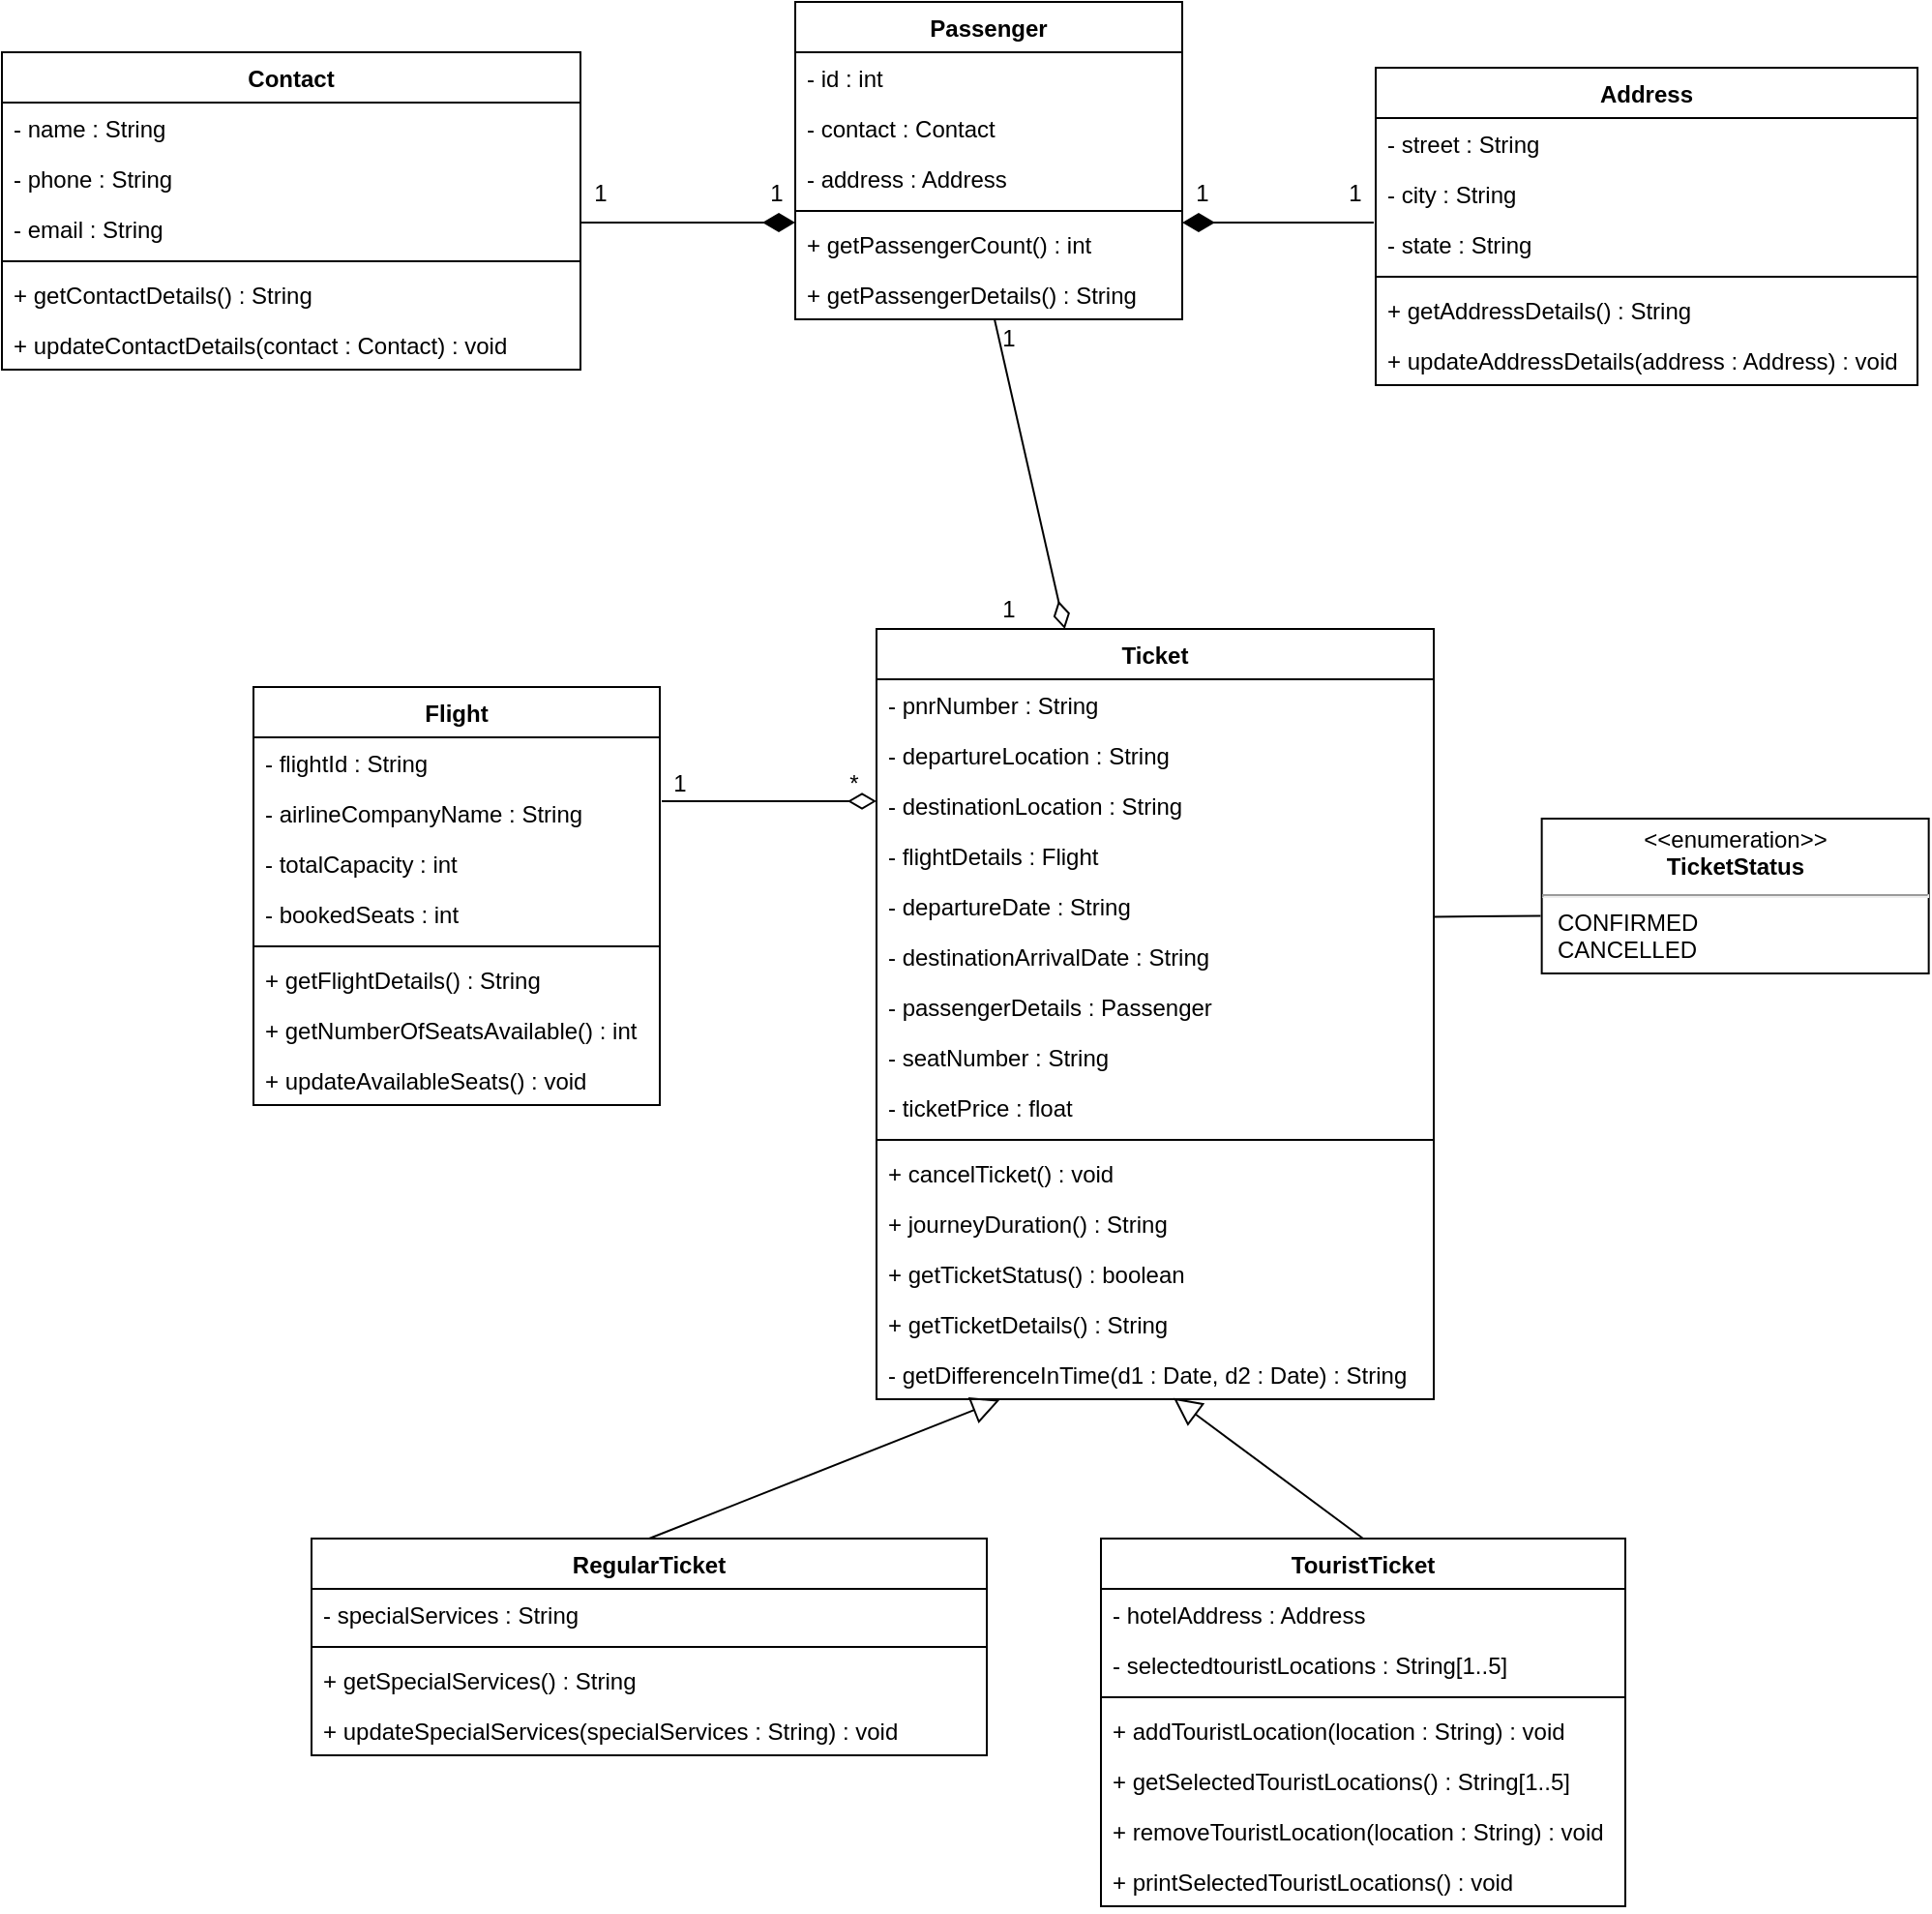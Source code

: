 <mxfile version="14.4.3" type="device"><diagram id="C5RBs43oDa-KdzZeNtuy" name="Page-1"><mxGraphModel dx="3355" dy="1184" grid="1" gridSize="10" guides="1" tooltips="1" connect="1" arrows="1" fold="1" page="1" pageScale="1" pageWidth="827" pageHeight="1169" math="0" shadow="0"><root><mxCell id="WIyWlLk6GJQsqaUBKTNV-0"/><mxCell id="WIyWlLk6GJQsqaUBKTNV-1" parent="WIyWlLk6GJQsqaUBKTNV-0"/><mxCell id="EH7bxR5CtS2Nn_qF__IM-0" value="" style="endArrow=none;html=1;endSize=12;startArrow=diamondThin;startSize=14;startFill=1;edgeStyle=orthogonalEdgeStyle;align=left;verticalAlign=bottom;endFill=0;" edge="1" parent="WIyWlLk6GJQsqaUBKTNV-1"><mxGeometry x="-1" y="3" relative="1" as="geometry"><mxPoint x="320" y="120" as="sourcePoint"/><mxPoint x="209" y="120" as="targetPoint"/></mxGeometry></mxCell><mxCell id="EH7bxR5CtS2Nn_qF__IM-1" value="" style="endArrow=none;html=1;endSize=12;startArrow=diamondThin;startSize=14;startFill=1;edgeStyle=orthogonalEdgeStyle;align=left;verticalAlign=bottom;endFill=0;" edge="1" parent="WIyWlLk6GJQsqaUBKTNV-1"><mxGeometry x="-0.833" y="20" relative="1" as="geometry"><mxPoint x="520" y="120" as="sourcePoint"/><mxPoint x="619" y="120" as="targetPoint"/><mxPoint as="offset"/></mxGeometry></mxCell><mxCell id="EH7bxR5CtS2Nn_qF__IM-2" value="1" style="text;html=1;align=center;verticalAlign=middle;resizable=0;points=[];autosize=1;" vertex="1" parent="WIyWlLk6GJQsqaUBKTNV-1"><mxGeometry x="209" y="95" width="20" height="20" as="geometry"/></mxCell><mxCell id="EH7bxR5CtS2Nn_qF__IM-3" value="1" style="text;html=1;align=center;verticalAlign=middle;resizable=0;points=[];autosize=1;" vertex="1" parent="WIyWlLk6GJQsqaUBKTNV-1"><mxGeometry x="300" y="95" width="20" height="20" as="geometry"/></mxCell><mxCell id="EH7bxR5CtS2Nn_qF__IM-4" value="1" style="text;html=1;align=center;verticalAlign=middle;resizable=0;points=[];autosize=1;" vertex="1" parent="WIyWlLk6GJQsqaUBKTNV-1"><mxGeometry x="520" y="95" width="20" height="20" as="geometry"/></mxCell><mxCell id="EH7bxR5CtS2Nn_qF__IM-5" value="1" style="text;html=1;align=center;verticalAlign=middle;resizable=0;points=[];autosize=1;" vertex="1" parent="WIyWlLk6GJQsqaUBKTNV-1"><mxGeometry x="599" y="95" width="20" height="20" as="geometry"/></mxCell><mxCell id="EH7bxR5CtS2Nn_qF__IM-6" value="Ticket" style="swimlane;fontStyle=1;align=center;verticalAlign=top;childLayout=stackLayout;horizontal=1;startSize=26;horizontalStack=0;resizeParent=1;resizeParentMax=0;resizeLast=0;collapsible=1;marginBottom=0;" vertex="1" parent="WIyWlLk6GJQsqaUBKTNV-1"><mxGeometry x="362" y="330" width="288" height="398" as="geometry"/></mxCell><mxCell id="EH7bxR5CtS2Nn_qF__IM-7" value="- pnrNumber : String" style="text;strokeColor=none;fillColor=none;align=left;verticalAlign=top;spacingLeft=4;spacingRight=4;overflow=hidden;rotatable=0;points=[[0,0.5],[1,0.5]];portConstraint=eastwest;" vertex="1" parent="EH7bxR5CtS2Nn_qF__IM-6"><mxGeometry y="26" width="288" height="26" as="geometry"/></mxCell><mxCell id="EH7bxR5CtS2Nn_qF__IM-8" value="- departureLocation : String" style="text;strokeColor=none;fillColor=none;align=left;verticalAlign=top;spacingLeft=4;spacingRight=4;overflow=hidden;rotatable=0;points=[[0,0.5],[1,0.5]];portConstraint=eastwest;" vertex="1" parent="EH7bxR5CtS2Nn_qF__IM-6"><mxGeometry y="52" width="288" height="26" as="geometry"/></mxCell><mxCell id="EH7bxR5CtS2Nn_qF__IM-9" value="- destinationLocation : String" style="text;strokeColor=none;fillColor=none;align=left;verticalAlign=top;spacingLeft=4;spacingRight=4;overflow=hidden;rotatable=0;points=[[0,0.5],[1,0.5]];portConstraint=eastwest;" vertex="1" parent="EH7bxR5CtS2Nn_qF__IM-6"><mxGeometry y="78" width="288" height="26" as="geometry"/></mxCell><mxCell id="EH7bxR5CtS2Nn_qF__IM-10" value="- flightDetails : Flight" style="text;strokeColor=none;fillColor=none;align=left;verticalAlign=top;spacingLeft=4;spacingRight=4;overflow=hidden;rotatable=0;points=[[0,0.5],[1,0.5]];portConstraint=eastwest;" vertex="1" parent="EH7bxR5CtS2Nn_qF__IM-6"><mxGeometry y="104" width="288" height="26" as="geometry"/></mxCell><mxCell id="EH7bxR5CtS2Nn_qF__IM-11" value="- departureDate : String" style="text;strokeColor=none;fillColor=none;align=left;verticalAlign=top;spacingLeft=4;spacingRight=4;overflow=hidden;rotatable=0;points=[[0,0.5],[1,0.5]];portConstraint=eastwest;" vertex="1" parent="EH7bxR5CtS2Nn_qF__IM-6"><mxGeometry y="130" width="288" height="26" as="geometry"/></mxCell><mxCell id="EH7bxR5CtS2Nn_qF__IM-12" value="- destinationArrivalDate : String" style="text;strokeColor=none;fillColor=none;align=left;verticalAlign=top;spacingLeft=4;spacingRight=4;overflow=hidden;rotatable=0;points=[[0,0.5],[1,0.5]];portConstraint=eastwest;" vertex="1" parent="EH7bxR5CtS2Nn_qF__IM-6"><mxGeometry y="156" width="288" height="26" as="geometry"/></mxCell><mxCell id="EH7bxR5CtS2Nn_qF__IM-13" value="- passengerDetails : Passenger" style="text;strokeColor=none;fillColor=none;align=left;verticalAlign=top;spacingLeft=4;spacingRight=4;overflow=hidden;rotatable=0;points=[[0,0.5],[1,0.5]];portConstraint=eastwest;" vertex="1" parent="EH7bxR5CtS2Nn_qF__IM-6"><mxGeometry y="182" width="288" height="26" as="geometry"/></mxCell><mxCell id="EH7bxR5CtS2Nn_qF__IM-14" value="- seatNumber : String" style="text;strokeColor=none;fillColor=none;align=left;verticalAlign=top;spacingLeft=4;spacingRight=4;overflow=hidden;rotatable=0;points=[[0,0.5],[1,0.5]];portConstraint=eastwest;" vertex="1" parent="EH7bxR5CtS2Nn_qF__IM-6"><mxGeometry y="208" width="288" height="26" as="geometry"/></mxCell><mxCell id="EH7bxR5CtS2Nn_qF__IM-15" value="- ticketPrice : float" style="text;strokeColor=none;fillColor=none;align=left;verticalAlign=top;spacingLeft=4;spacingRight=4;overflow=hidden;rotatable=0;points=[[0,0.5],[1,0.5]];portConstraint=eastwest;" vertex="1" parent="EH7bxR5CtS2Nn_qF__IM-6"><mxGeometry y="234" width="288" height="26" as="geometry"/></mxCell><mxCell id="EH7bxR5CtS2Nn_qF__IM-16" value="" style="line;strokeWidth=1;fillColor=none;align=left;verticalAlign=middle;spacingTop=-1;spacingLeft=3;spacingRight=3;rotatable=0;labelPosition=right;points=[];portConstraint=eastwest;" vertex="1" parent="EH7bxR5CtS2Nn_qF__IM-6"><mxGeometry y="260" width="288" height="8" as="geometry"/></mxCell><mxCell id="EH7bxR5CtS2Nn_qF__IM-17" value="+ cancelTicket() : void" style="text;strokeColor=none;fillColor=none;align=left;verticalAlign=top;spacingLeft=4;spacingRight=4;overflow=hidden;rotatable=0;points=[[0,0.5],[1,0.5]];portConstraint=eastwest;" vertex="1" parent="EH7bxR5CtS2Nn_qF__IM-6"><mxGeometry y="268" width="288" height="26" as="geometry"/></mxCell><mxCell id="EH7bxR5CtS2Nn_qF__IM-18" value="+ journeyDuration() : String" style="text;strokeColor=none;fillColor=none;align=left;verticalAlign=top;spacingLeft=4;spacingRight=4;overflow=hidden;rotatable=0;points=[[0,0.5],[1,0.5]];portConstraint=eastwest;" vertex="1" parent="EH7bxR5CtS2Nn_qF__IM-6"><mxGeometry y="294" width="288" height="26" as="geometry"/></mxCell><mxCell id="EH7bxR5CtS2Nn_qF__IM-19" value="+ getTicketStatus() : boolean" style="text;strokeColor=none;fillColor=none;align=left;verticalAlign=top;spacingLeft=4;spacingRight=4;overflow=hidden;rotatable=0;points=[[0,0.5],[1,0.5]];portConstraint=eastwest;" vertex="1" parent="EH7bxR5CtS2Nn_qF__IM-6"><mxGeometry y="320" width="288" height="26" as="geometry"/></mxCell><mxCell id="EH7bxR5CtS2Nn_qF__IM-20" value="+ getTicketDetails() : String" style="text;strokeColor=none;fillColor=none;align=left;verticalAlign=top;spacingLeft=4;spacingRight=4;overflow=hidden;rotatable=0;points=[[0,0.5],[1,0.5]];portConstraint=eastwest;" vertex="1" parent="EH7bxR5CtS2Nn_qF__IM-6"><mxGeometry y="346" width="288" height="26" as="geometry"/></mxCell><mxCell id="EH7bxR5CtS2Nn_qF__IM-21" value="- getDifferenceInTime(d1 : Date, d2 : Date) : String " style="text;strokeColor=none;fillColor=none;align=left;verticalAlign=top;spacingLeft=4;spacingRight=4;overflow=hidden;rotatable=0;points=[[0,0.5],[1,0.5]];portConstraint=eastwest;" vertex="1" parent="EH7bxR5CtS2Nn_qF__IM-6"><mxGeometry y="372" width="288" height="26" as="geometry"/></mxCell><mxCell id="EH7bxR5CtS2Nn_qF__IM-22" value="RegularTicket" style="swimlane;fontStyle=1;align=center;verticalAlign=top;childLayout=stackLayout;horizontal=1;startSize=26;horizontalStack=0;resizeParent=1;resizeParentMax=0;resizeLast=0;collapsible=1;marginBottom=0;" vertex="1" parent="WIyWlLk6GJQsqaUBKTNV-1"><mxGeometry x="70" y="800" width="349" height="112" as="geometry"/></mxCell><mxCell id="EH7bxR5CtS2Nn_qF__IM-23" value="- specialServices : String" style="text;strokeColor=none;fillColor=none;align=left;verticalAlign=top;spacingLeft=4;spacingRight=4;overflow=hidden;rotatable=0;points=[[0,0.5],[1,0.5]];portConstraint=eastwest;" vertex="1" parent="EH7bxR5CtS2Nn_qF__IM-22"><mxGeometry y="26" width="349" height="26" as="geometry"/></mxCell><mxCell id="EH7bxR5CtS2Nn_qF__IM-24" value="" style="line;strokeWidth=1;fillColor=none;align=left;verticalAlign=middle;spacingTop=-1;spacingLeft=3;spacingRight=3;rotatable=0;labelPosition=right;points=[];portConstraint=eastwest;" vertex="1" parent="EH7bxR5CtS2Nn_qF__IM-22"><mxGeometry y="52" width="349" height="8" as="geometry"/></mxCell><mxCell id="EH7bxR5CtS2Nn_qF__IM-25" value="+ getSpecialServices() : String" style="text;strokeColor=none;fillColor=none;align=left;verticalAlign=top;spacingLeft=4;spacingRight=4;overflow=hidden;rotatable=0;points=[[0,0.5],[1,0.5]];portConstraint=eastwest;" vertex="1" parent="EH7bxR5CtS2Nn_qF__IM-22"><mxGeometry y="60" width="349" height="26" as="geometry"/></mxCell><mxCell id="EH7bxR5CtS2Nn_qF__IM-26" value="+ updateSpecialServices(specialServices : String) : void" style="text;strokeColor=none;fillColor=none;align=left;verticalAlign=top;spacingLeft=4;spacingRight=4;overflow=hidden;rotatable=0;points=[[0,0.5],[1,0.5]];portConstraint=eastwest;" vertex="1" parent="EH7bxR5CtS2Nn_qF__IM-22"><mxGeometry y="86" width="349" height="26" as="geometry"/></mxCell><mxCell id="EH7bxR5CtS2Nn_qF__IM-27" value="TouristTicket" style="swimlane;fontStyle=1;align=center;verticalAlign=top;childLayout=stackLayout;horizontal=1;startSize=26;horizontalStack=0;resizeParent=1;resizeParentMax=0;resizeLast=0;collapsible=1;marginBottom=0;" vertex="1" parent="WIyWlLk6GJQsqaUBKTNV-1"><mxGeometry x="478" y="800" width="271" height="190" as="geometry"/></mxCell><mxCell id="EH7bxR5CtS2Nn_qF__IM-28" value="- hotelAddress : Address" style="text;strokeColor=none;fillColor=none;align=left;verticalAlign=top;spacingLeft=4;spacingRight=4;overflow=hidden;rotatable=0;points=[[0,0.5],[1,0.5]];portConstraint=eastwest;" vertex="1" parent="EH7bxR5CtS2Nn_qF__IM-27"><mxGeometry y="26" width="271" height="26" as="geometry"/></mxCell><mxCell id="EH7bxR5CtS2Nn_qF__IM-29" value="- selectedtouristLocations : String[1..5]" style="text;strokeColor=none;fillColor=none;align=left;verticalAlign=top;spacingLeft=4;spacingRight=4;overflow=hidden;rotatable=0;points=[[0,0.5],[1,0.5]];portConstraint=eastwest;" vertex="1" parent="EH7bxR5CtS2Nn_qF__IM-27"><mxGeometry y="52" width="271" height="26" as="geometry"/></mxCell><mxCell id="EH7bxR5CtS2Nn_qF__IM-30" value="" style="line;strokeWidth=1;fillColor=none;align=left;verticalAlign=middle;spacingTop=-1;spacingLeft=3;spacingRight=3;rotatable=0;labelPosition=right;points=[];portConstraint=eastwest;" vertex="1" parent="EH7bxR5CtS2Nn_qF__IM-27"><mxGeometry y="78" width="271" height="8" as="geometry"/></mxCell><mxCell id="EH7bxR5CtS2Nn_qF__IM-31" value="+ addTouristLocation(location : String) : void" style="text;strokeColor=none;fillColor=none;align=left;verticalAlign=top;spacingLeft=4;spacingRight=4;overflow=hidden;rotatable=0;points=[[0,0.5],[1,0.5]];portConstraint=eastwest;" vertex="1" parent="EH7bxR5CtS2Nn_qF__IM-27"><mxGeometry y="86" width="271" height="26" as="geometry"/></mxCell><mxCell id="EH7bxR5CtS2Nn_qF__IM-32" value="+ getSelectedTouristLocations() : String[1..5]" style="text;strokeColor=none;fillColor=none;align=left;verticalAlign=top;spacingLeft=4;spacingRight=4;overflow=hidden;rotatable=0;points=[[0,0.5],[1,0.5]];portConstraint=eastwest;" vertex="1" parent="EH7bxR5CtS2Nn_qF__IM-27"><mxGeometry y="112" width="271" height="26" as="geometry"/></mxCell><mxCell id="EH7bxR5CtS2Nn_qF__IM-33" value="+ removeTouristLocation(location : String) : void" style="text;strokeColor=none;fillColor=none;align=left;verticalAlign=top;spacingLeft=4;spacingRight=4;overflow=hidden;rotatable=0;points=[[0,0.5],[1,0.5]];portConstraint=eastwest;" vertex="1" parent="EH7bxR5CtS2Nn_qF__IM-27"><mxGeometry y="138" width="271" height="26" as="geometry"/></mxCell><mxCell id="EH7bxR5CtS2Nn_qF__IM-34" value="+ printSelectedTouristLocations() : void" style="text;strokeColor=none;fillColor=none;align=left;verticalAlign=top;spacingLeft=4;spacingRight=4;overflow=hidden;rotatable=0;points=[[0,0.5],[1,0.5]];portConstraint=eastwest;" vertex="1" parent="EH7bxR5CtS2Nn_qF__IM-27"><mxGeometry y="164" width="271" height="26" as="geometry"/></mxCell><mxCell id="EH7bxR5CtS2Nn_qF__IM-35" value="Flight" style="swimlane;fontStyle=1;align=center;verticalAlign=top;childLayout=stackLayout;horizontal=1;startSize=26;horizontalStack=0;resizeParent=1;resizeParentMax=0;resizeLast=0;collapsible=1;marginBottom=0;" vertex="1" parent="WIyWlLk6GJQsqaUBKTNV-1"><mxGeometry x="40" y="360" width="210" height="216" as="geometry"/></mxCell><mxCell id="EH7bxR5CtS2Nn_qF__IM-36" value="- flightId : String" style="text;strokeColor=none;fillColor=none;align=left;verticalAlign=top;spacingLeft=4;spacingRight=4;overflow=hidden;rotatable=0;points=[[0,0.5],[1,0.5]];portConstraint=eastwest;" vertex="1" parent="EH7bxR5CtS2Nn_qF__IM-35"><mxGeometry y="26" width="210" height="26" as="geometry"/></mxCell><mxCell id="EH7bxR5CtS2Nn_qF__IM-37" value="- airlineCompanyName : String" style="text;strokeColor=none;fillColor=none;align=left;verticalAlign=top;spacingLeft=4;spacingRight=4;overflow=hidden;rotatable=0;points=[[0,0.5],[1,0.5]];portConstraint=eastwest;" vertex="1" parent="EH7bxR5CtS2Nn_qF__IM-35"><mxGeometry y="52" width="210" height="26" as="geometry"/></mxCell><mxCell id="EH7bxR5CtS2Nn_qF__IM-38" value="- totalCapacity : int" style="text;strokeColor=none;fillColor=none;align=left;verticalAlign=top;spacingLeft=4;spacingRight=4;overflow=hidden;rotatable=0;points=[[0,0.5],[1,0.5]];portConstraint=eastwest;" vertex="1" parent="EH7bxR5CtS2Nn_qF__IM-35"><mxGeometry y="78" width="210" height="26" as="geometry"/></mxCell><mxCell id="EH7bxR5CtS2Nn_qF__IM-39" value="- bookedSeats : int" style="text;strokeColor=none;fillColor=none;align=left;verticalAlign=top;spacingLeft=4;spacingRight=4;overflow=hidden;rotatable=0;points=[[0,0.5],[1,0.5]];portConstraint=eastwest;" vertex="1" parent="EH7bxR5CtS2Nn_qF__IM-35"><mxGeometry y="104" width="210" height="26" as="geometry"/></mxCell><mxCell id="EH7bxR5CtS2Nn_qF__IM-40" value="" style="line;strokeWidth=1;fillColor=none;align=left;verticalAlign=middle;spacingTop=-1;spacingLeft=3;spacingRight=3;rotatable=0;labelPosition=right;points=[];portConstraint=eastwest;" vertex="1" parent="EH7bxR5CtS2Nn_qF__IM-35"><mxGeometry y="130" width="210" height="8" as="geometry"/></mxCell><mxCell id="EH7bxR5CtS2Nn_qF__IM-41" value="+ getFlightDetails() : String" style="text;strokeColor=none;fillColor=none;align=left;verticalAlign=top;spacingLeft=4;spacingRight=4;overflow=hidden;rotatable=0;points=[[0,0.5],[1,0.5]];portConstraint=eastwest;" vertex="1" parent="EH7bxR5CtS2Nn_qF__IM-35"><mxGeometry y="138" width="210" height="26" as="geometry"/></mxCell><mxCell id="EH7bxR5CtS2Nn_qF__IM-42" value="+ getNumberOfSeatsAvailable() : int" style="text;strokeColor=none;fillColor=none;align=left;verticalAlign=top;spacingLeft=4;spacingRight=4;overflow=hidden;rotatable=0;points=[[0,0.5],[1,0.5]];portConstraint=eastwest;" vertex="1" parent="EH7bxR5CtS2Nn_qF__IM-35"><mxGeometry y="164" width="210" height="26" as="geometry"/></mxCell><mxCell id="EH7bxR5CtS2Nn_qF__IM-43" value="+ updateAvailableSeats() : void" style="text;strokeColor=none;fillColor=none;align=left;verticalAlign=top;spacingLeft=4;spacingRight=4;overflow=hidden;rotatable=0;points=[[0,0.5],[1,0.5]];portConstraint=eastwest;" vertex="1" parent="EH7bxR5CtS2Nn_qF__IM-35"><mxGeometry y="190" width="210" height="26" as="geometry"/></mxCell><mxCell id="EH7bxR5CtS2Nn_qF__IM-44" value="" style="endArrow=block;endFill=0;endSize=12;html=1;exitX=0.5;exitY=0;exitDx=0;exitDy=0;entryX=0.221;entryY=1.015;entryDx=0;entryDy=0;entryPerimeter=0;" edge="1" parent="WIyWlLk6GJQsqaUBKTNV-1" source="EH7bxR5CtS2Nn_qF__IM-22" target="EH7bxR5CtS2Nn_qF__IM-21"><mxGeometry width="160" relative="1" as="geometry"><mxPoint x="268" y="760" as="sourcePoint"/><mxPoint x="340" y="770" as="targetPoint"/></mxGeometry></mxCell><mxCell id="EH7bxR5CtS2Nn_qF__IM-45" value="" style="endArrow=block;endFill=0;endSize=12;html=1;exitX=0.5;exitY=0;exitDx=0;exitDy=0;entryX=0.533;entryY=0.974;entryDx=0;entryDy=0;entryPerimeter=0;" edge="1" parent="WIyWlLk6GJQsqaUBKTNV-1" source="EH7bxR5CtS2Nn_qF__IM-27" target="EH7bxR5CtS2Nn_qF__IM-21"><mxGeometry width="160" relative="1" as="geometry"><mxPoint x="334" y="810" as="sourcePoint"/><mxPoint x="540" y="770" as="targetPoint"/></mxGeometry></mxCell><mxCell id="EH7bxR5CtS2Nn_qF__IM-46" value="" style="endArrow=diamondThin;endFill=0;endSize=12;html=1;" edge="1" parent="WIyWlLk6GJQsqaUBKTNV-1"><mxGeometry width="160" relative="1" as="geometry"><mxPoint x="251" y="419" as="sourcePoint"/><mxPoint x="362.0" y="419" as="targetPoint"/></mxGeometry></mxCell><mxCell id="EH7bxR5CtS2Nn_qF__IM-47" value="" style="endArrow=diamondThin;endFill=0;endSize=12;html=1;entryX=0.338;entryY=0;entryDx=0;entryDy=0;entryPerimeter=0;" edge="1" parent="WIyWlLk6GJQsqaUBKTNV-1" target="EH7bxR5CtS2Nn_qF__IM-6"><mxGeometry width="160" relative="1" as="geometry"><mxPoint x="423" y="170" as="sourcePoint"/><mxPoint x="499.0" y="210" as="targetPoint"/></mxGeometry></mxCell><mxCell id="EH7bxR5CtS2Nn_qF__IM-48" value="1" style="text;html=1;align=center;verticalAlign=middle;resizable=0;points=[];autosize=1;" vertex="1" parent="WIyWlLk6GJQsqaUBKTNV-1"><mxGeometry x="420" y="170" width="20" height="20" as="geometry"/></mxCell><mxCell id="EH7bxR5CtS2Nn_qF__IM-49" value="1" style="text;html=1;align=center;verticalAlign=middle;resizable=0;points=[];autosize=1;" vertex="1" parent="WIyWlLk6GJQsqaUBKTNV-1"><mxGeometry x="420" y="310" width="20" height="20" as="geometry"/></mxCell><mxCell id="EH7bxR5CtS2Nn_qF__IM-50" value="1" style="text;html=1;align=center;verticalAlign=middle;resizable=0;points=[];autosize=1;" vertex="1" parent="WIyWlLk6GJQsqaUBKTNV-1"><mxGeometry x="250" y="400" width="20" height="20" as="geometry"/></mxCell><mxCell id="EH7bxR5CtS2Nn_qF__IM-51" value="*" style="text;html=1;align=center;verticalAlign=middle;resizable=0;points=[];autosize=1;" vertex="1" parent="WIyWlLk6GJQsqaUBKTNV-1"><mxGeometry x="340" y="400" width="20" height="20" as="geometry"/></mxCell><mxCell id="EH7bxR5CtS2Nn_qF__IM-52" value="Contact" style="swimlane;fontStyle=1;align=center;verticalAlign=top;childLayout=stackLayout;horizontal=1;startSize=26;horizontalStack=0;resizeParent=1;resizeParentMax=0;resizeLast=0;collapsible=1;marginBottom=0;" vertex="1" parent="WIyWlLk6GJQsqaUBKTNV-1"><mxGeometry x="-90" y="32" width="299" height="164" as="geometry"/></mxCell><mxCell id="EH7bxR5CtS2Nn_qF__IM-53" value="- name : String" style="text;strokeColor=none;fillColor=none;align=left;verticalAlign=top;spacingLeft=4;spacingRight=4;overflow=hidden;rotatable=0;points=[[0,0.5],[1,0.5]];portConstraint=eastwest;" vertex="1" parent="EH7bxR5CtS2Nn_qF__IM-52"><mxGeometry y="26" width="299" height="26" as="geometry"/></mxCell><mxCell id="EH7bxR5CtS2Nn_qF__IM-54" value="- phone : String" style="text;strokeColor=none;fillColor=none;align=left;verticalAlign=top;spacingLeft=4;spacingRight=4;overflow=hidden;rotatable=0;points=[[0,0.5],[1,0.5]];portConstraint=eastwest;" vertex="1" parent="EH7bxR5CtS2Nn_qF__IM-52"><mxGeometry y="52" width="299" height="26" as="geometry"/></mxCell><mxCell id="EH7bxR5CtS2Nn_qF__IM-55" value="- email : String" style="text;strokeColor=none;fillColor=none;align=left;verticalAlign=top;spacingLeft=4;spacingRight=4;overflow=hidden;rotatable=0;points=[[0,0.5],[1,0.5]];portConstraint=eastwest;" vertex="1" parent="EH7bxR5CtS2Nn_qF__IM-52"><mxGeometry y="78" width="299" height="26" as="geometry"/></mxCell><mxCell id="EH7bxR5CtS2Nn_qF__IM-56" value="" style="line;strokeWidth=1;fillColor=none;align=left;verticalAlign=middle;spacingTop=-1;spacingLeft=3;spacingRight=3;rotatable=0;labelPosition=right;points=[];portConstraint=eastwest;" vertex="1" parent="EH7bxR5CtS2Nn_qF__IM-52"><mxGeometry y="104" width="299" height="8" as="geometry"/></mxCell><mxCell id="EH7bxR5CtS2Nn_qF__IM-57" value="+ getContactDetails() : String" style="text;strokeColor=none;fillColor=none;align=left;verticalAlign=top;spacingLeft=4;spacingRight=4;overflow=hidden;rotatable=0;points=[[0,0.5],[1,0.5]];portConstraint=eastwest;" vertex="1" parent="EH7bxR5CtS2Nn_qF__IM-52"><mxGeometry y="112" width="299" height="26" as="geometry"/></mxCell><mxCell id="EH7bxR5CtS2Nn_qF__IM-58" value="+ updateContactDetails(contact : Contact) : void" style="text;strokeColor=none;fillColor=none;align=left;verticalAlign=top;spacingLeft=4;spacingRight=4;overflow=hidden;rotatable=0;points=[[0,0.5],[1,0.5]];portConstraint=eastwest;" vertex="1" parent="EH7bxR5CtS2Nn_qF__IM-52"><mxGeometry y="138" width="299" height="26" as="geometry"/></mxCell><mxCell id="EH7bxR5CtS2Nn_qF__IM-59" value="Address" style="swimlane;fontStyle=1;align=center;verticalAlign=top;childLayout=stackLayout;horizontal=1;startSize=26;horizontalStack=0;resizeParent=1;resizeParentMax=0;resizeLast=0;collapsible=1;marginBottom=0;" vertex="1" parent="WIyWlLk6GJQsqaUBKTNV-1"><mxGeometry x="620" y="40" width="280" height="164" as="geometry"/></mxCell><mxCell id="EH7bxR5CtS2Nn_qF__IM-60" value="- street : String" style="text;strokeColor=none;fillColor=none;align=left;verticalAlign=top;spacingLeft=4;spacingRight=4;overflow=hidden;rotatable=0;points=[[0,0.5],[1,0.5]];portConstraint=eastwest;" vertex="1" parent="EH7bxR5CtS2Nn_qF__IM-59"><mxGeometry y="26" width="280" height="26" as="geometry"/></mxCell><mxCell id="EH7bxR5CtS2Nn_qF__IM-61" value="- city : String" style="text;strokeColor=none;fillColor=none;align=left;verticalAlign=top;spacingLeft=4;spacingRight=4;overflow=hidden;rotatable=0;points=[[0,0.5],[1,0.5]];portConstraint=eastwest;" vertex="1" parent="EH7bxR5CtS2Nn_qF__IM-59"><mxGeometry y="52" width="280" height="26" as="geometry"/></mxCell><mxCell id="EH7bxR5CtS2Nn_qF__IM-62" value="- state : String" style="text;strokeColor=none;fillColor=none;align=left;verticalAlign=top;spacingLeft=4;spacingRight=4;overflow=hidden;rotatable=0;points=[[0,0.5],[1,0.5]];portConstraint=eastwest;" vertex="1" parent="EH7bxR5CtS2Nn_qF__IM-59"><mxGeometry y="78" width="280" height="26" as="geometry"/></mxCell><mxCell id="EH7bxR5CtS2Nn_qF__IM-63" value="" style="line;strokeWidth=1;fillColor=none;align=left;verticalAlign=middle;spacingTop=-1;spacingLeft=3;spacingRight=3;rotatable=0;labelPosition=right;points=[];portConstraint=eastwest;" vertex="1" parent="EH7bxR5CtS2Nn_qF__IM-59"><mxGeometry y="104" width="280" height="8" as="geometry"/></mxCell><mxCell id="EH7bxR5CtS2Nn_qF__IM-64" value="+ getAddressDetails() : String" style="text;strokeColor=none;fillColor=none;align=left;verticalAlign=top;spacingLeft=4;spacingRight=4;overflow=hidden;rotatable=0;points=[[0,0.5],[1,0.5]];portConstraint=eastwest;" vertex="1" parent="EH7bxR5CtS2Nn_qF__IM-59"><mxGeometry y="112" width="280" height="26" as="geometry"/></mxCell><mxCell id="EH7bxR5CtS2Nn_qF__IM-65" value="+ updateAddressDetails(address : Address) : void" style="text;strokeColor=none;fillColor=none;align=left;verticalAlign=top;spacingLeft=4;spacingRight=4;overflow=hidden;rotatable=0;points=[[0,0.5],[1,0.5]];portConstraint=eastwest;" vertex="1" parent="EH7bxR5CtS2Nn_qF__IM-59"><mxGeometry y="138" width="280" height="26" as="geometry"/></mxCell><mxCell id="EH7bxR5CtS2Nn_qF__IM-66" value="Passenger" style="swimlane;fontStyle=1;align=center;verticalAlign=top;childLayout=stackLayout;horizontal=1;startSize=26;horizontalStack=0;resizeParent=1;resizeParentMax=0;resizeLast=0;collapsible=1;marginBottom=0;" vertex="1" parent="WIyWlLk6GJQsqaUBKTNV-1"><mxGeometry x="320" y="6" width="200" height="164" as="geometry"/></mxCell><mxCell id="EH7bxR5CtS2Nn_qF__IM-67" value="- id : int" style="text;strokeColor=none;fillColor=none;align=left;verticalAlign=top;spacingLeft=4;spacingRight=4;overflow=hidden;rotatable=0;points=[[0,0.5],[1,0.5]];portConstraint=eastwest;" vertex="1" parent="EH7bxR5CtS2Nn_qF__IM-66"><mxGeometry y="26" width="200" height="26" as="geometry"/></mxCell><mxCell id="EH7bxR5CtS2Nn_qF__IM-68" value="- contact : Contact" style="text;strokeColor=none;fillColor=none;align=left;verticalAlign=top;spacingLeft=4;spacingRight=4;overflow=hidden;rotatable=0;points=[[0,0.5],[1,0.5]];portConstraint=eastwest;" vertex="1" parent="EH7bxR5CtS2Nn_qF__IM-66"><mxGeometry y="52" width="200" height="26" as="geometry"/></mxCell><mxCell id="EH7bxR5CtS2Nn_qF__IM-69" value="- address : Address" style="text;strokeColor=none;fillColor=none;align=left;verticalAlign=top;spacingLeft=4;spacingRight=4;overflow=hidden;rotatable=0;points=[[0,0.5],[1,0.5]];portConstraint=eastwest;" vertex="1" parent="EH7bxR5CtS2Nn_qF__IM-66"><mxGeometry y="78" width="200" height="26" as="geometry"/></mxCell><mxCell id="EH7bxR5CtS2Nn_qF__IM-70" value="" style="line;strokeWidth=1;fillColor=none;align=left;verticalAlign=middle;spacingTop=-1;spacingLeft=3;spacingRight=3;rotatable=0;labelPosition=right;points=[];portConstraint=eastwest;" vertex="1" parent="EH7bxR5CtS2Nn_qF__IM-66"><mxGeometry y="104" width="200" height="8" as="geometry"/></mxCell><mxCell id="EH7bxR5CtS2Nn_qF__IM-71" value="+ getPassengerCount() : int" style="text;strokeColor=none;fillColor=none;align=left;verticalAlign=top;spacingLeft=4;spacingRight=4;overflow=hidden;rotatable=0;points=[[0,0.5],[1,0.5]];portConstraint=eastwest;" vertex="1" parent="EH7bxR5CtS2Nn_qF__IM-66"><mxGeometry y="112" width="200" height="26" as="geometry"/></mxCell><mxCell id="EH7bxR5CtS2Nn_qF__IM-72" value="+ getPassengerDetails() : String" style="text;strokeColor=none;fillColor=none;align=left;verticalAlign=top;spacingLeft=4;spacingRight=4;overflow=hidden;rotatable=0;points=[[0,0.5],[1,0.5]];portConstraint=eastwest;" vertex="1" parent="EH7bxR5CtS2Nn_qF__IM-66"><mxGeometry y="138" width="200" height="26" as="geometry"/></mxCell><mxCell id="EH7bxR5CtS2Nn_qF__IM-73" value="&lt;p style=&quot;margin: 0px ; margin-top: 4px ; text-align: center&quot;&gt;&amp;lt;&amp;lt;enumeration&amp;gt;&amp;gt;&lt;br&gt;&lt;b&gt;TicketStatus&lt;/b&gt;&lt;/p&gt;&lt;hr&gt;&lt;p style=&quot;margin: 0px ; margin-left: 8px ; text-align: left&quot;&gt;CONFIRMED&lt;br&gt;CANCELLED&lt;/p&gt;" style="shape=rect;html=1;overflow=fill;whiteSpace=wrap;" vertex="1" parent="WIyWlLk6GJQsqaUBKTNV-1"><mxGeometry x="705.82" y="428" width="200" height="80" as="geometry"/></mxCell><mxCell id="EH7bxR5CtS2Nn_qF__IM-74" value="" style="endArrow=none;html=1;exitX=1.001;exitY=0.798;exitDx=0;exitDy=0;exitPerimeter=0;entryX=-0.003;entryY=0.628;entryDx=0;entryDy=0;entryPerimeter=0;" edge="1" parent="WIyWlLk6GJQsqaUBKTNV-1" target="EH7bxR5CtS2Nn_qF__IM-73"><mxGeometry width="50" height="50" relative="1" as="geometry"><mxPoint x="650.001" y="478.748" as="sourcePoint"/><mxPoint x="696.82" y="478" as="targetPoint"/></mxGeometry></mxCell></root></mxGraphModel></diagram></mxfile>